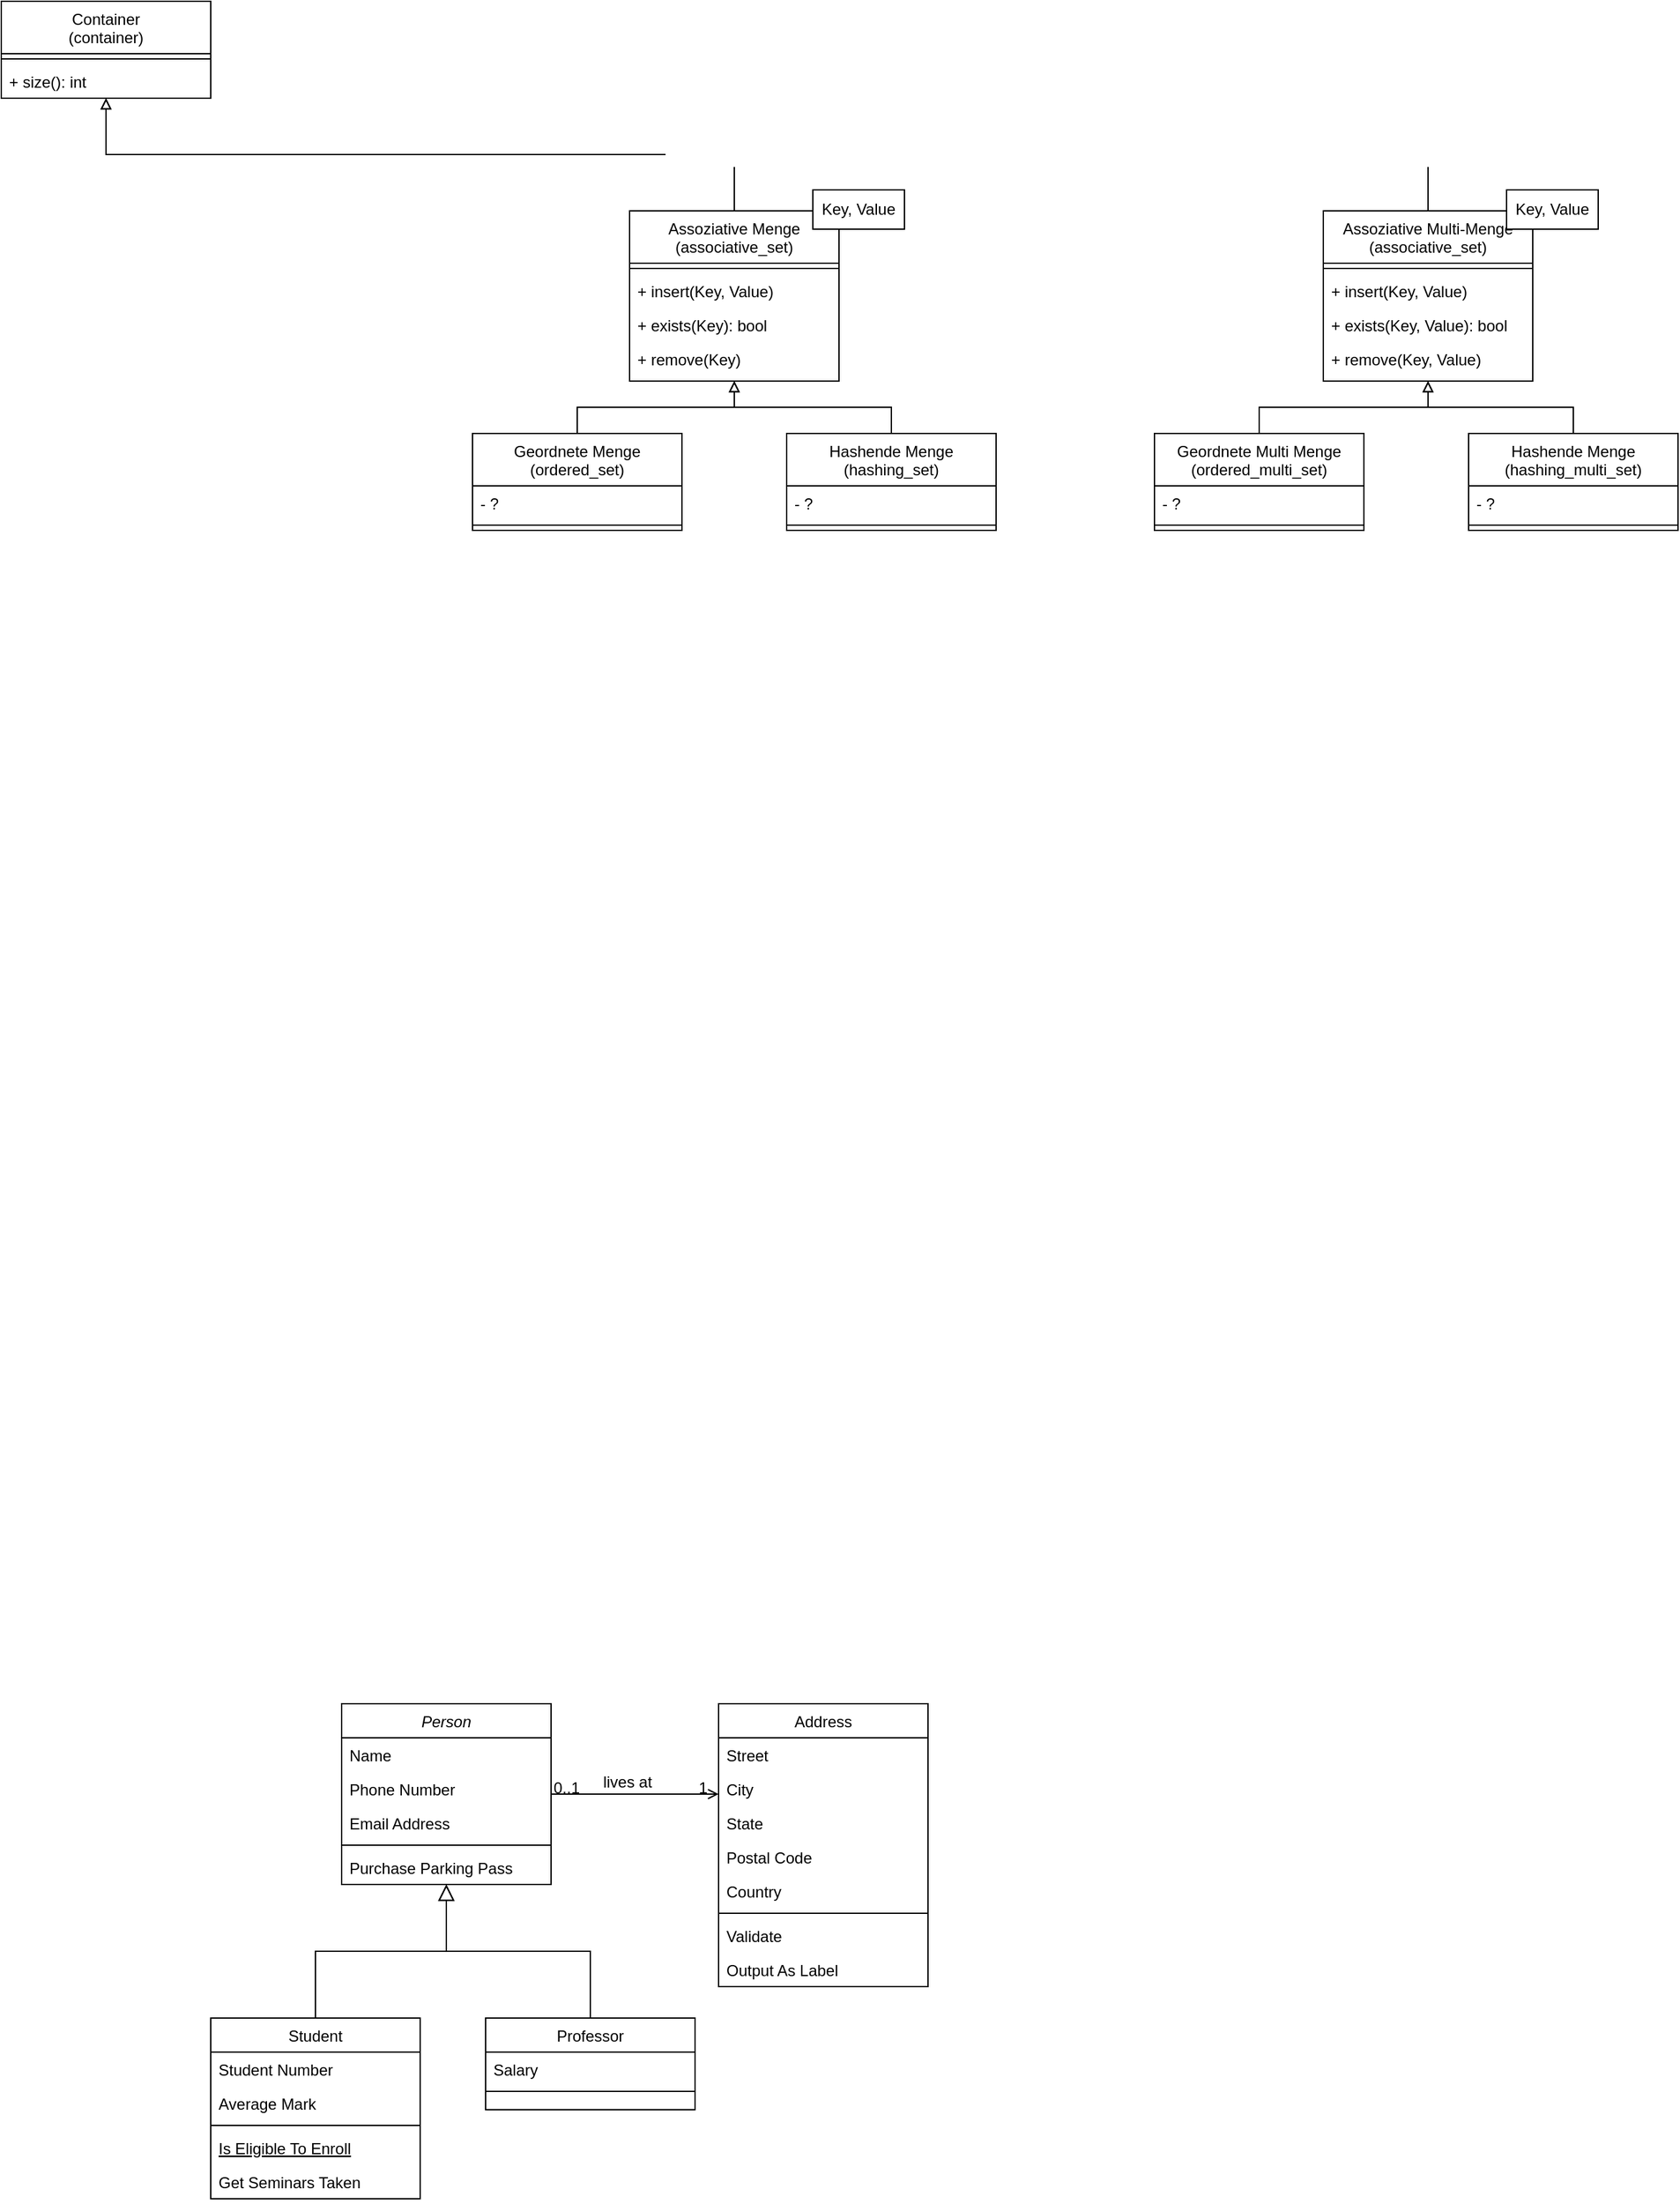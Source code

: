 <mxfile version="26.2.3">
  <diagram name="Seite-1" id="-E2PlHW6qRWu6-0ZBv54">
    <mxGraphModel dx="3309" dy="2206" grid="1" gridSize="10" guides="1" tooltips="1" connect="1" arrows="1" fold="1" page="1" pageScale="1" pageWidth="827" pageHeight="1169" math="0" shadow="0">
      <root>
        <mxCell id="0" />
        <mxCell id="1" parent="0" />
        <mxCell id="7Yme9KQCjncKX-r6_u9J-100" style="edgeStyle=orthogonalEdgeStyle;rounded=0;orthogonalLoop=1;jettySize=auto;html=1;exitX=0.5;exitY=1;exitDx=0;exitDy=0;startArrow=block;startFill=0;endArrow=none;" edge="1" parent="1" source="7Yme9KQCjncKX-r6_u9J-17" target="7Yme9KQCjncKX-r6_u9J-80">
          <mxGeometry relative="1" as="geometry" />
        </mxCell>
        <mxCell id="7Yme9KQCjncKX-r6_u9J-101" style="edgeStyle=orthogonalEdgeStyle;rounded=0;orthogonalLoop=1;jettySize=auto;html=1;exitX=0.5;exitY=1;exitDx=0;exitDy=0;entryX=0.5;entryY=0;entryDx=0;entryDy=0;endArrow=none;startFill=0;startArrow=block;" edge="1" parent="1" source="7Yme9KQCjncKX-r6_u9J-17" target="7Yme9KQCjncKX-r6_u9J-89">
          <mxGeometry relative="1" as="geometry">
            <mxPoint x="2060" y="157" as="targetPoint" />
          </mxGeometry>
        </mxCell>
        <mxCell id="7Yme9KQCjncKX-r6_u9J-17" value="Container&#xa;(container)" style="swimlane;fontStyle=0;align=center;verticalAlign=top;childLayout=stackLayout;horizontal=1;startSize=40;horizontalStack=0;resizeParent=1;resizeLast=0;collapsible=1;marginBottom=0;rounded=0;shadow=0;strokeWidth=1;" vertex="1" parent="1">
          <mxGeometry x="1600" y="120" width="160" height="74" as="geometry">
            <mxRectangle x="1780" y="130" width="160" height="26" as="alternateBounds" />
          </mxGeometry>
        </mxCell>
        <mxCell id="7Yme9KQCjncKX-r6_u9J-21" value="" style="line;html=1;strokeWidth=1;align=left;verticalAlign=middle;spacingTop=-1;spacingLeft=3;spacingRight=3;rotatable=0;labelPosition=right;points=[];portConstraint=eastwest;" vertex="1" parent="7Yme9KQCjncKX-r6_u9J-17">
          <mxGeometry y="40" width="160" height="8" as="geometry" />
        </mxCell>
        <mxCell id="7Yme9KQCjncKX-r6_u9J-22" value="+ size(): int" style="text;align=left;verticalAlign=top;spacingLeft=4;spacingRight=4;overflow=hidden;rotatable=0;points=[[0,0.5],[1,0.5]];portConstraint=eastwest;" vertex="1" parent="7Yme9KQCjncKX-r6_u9J-17">
          <mxGeometry y="48" width="160" height="26" as="geometry" />
        </mxCell>
        <mxCell id="7Yme9KQCjncKX-r6_u9J-47" value="Person" style="swimlane;fontStyle=2;align=center;verticalAlign=top;childLayout=stackLayout;horizontal=1;startSize=26;horizontalStack=0;resizeParent=1;resizeLast=0;collapsible=1;marginBottom=0;rounded=0;shadow=0;strokeWidth=1;" vertex="1" parent="1">
          <mxGeometry x="1860" y="1420" width="160" height="138" as="geometry">
            <mxRectangle x="230" y="140" width="160" height="26" as="alternateBounds" />
          </mxGeometry>
        </mxCell>
        <mxCell id="7Yme9KQCjncKX-r6_u9J-48" value="Name" style="text;align=left;verticalAlign=top;spacingLeft=4;spacingRight=4;overflow=hidden;rotatable=0;points=[[0,0.5],[1,0.5]];portConstraint=eastwest;" vertex="1" parent="7Yme9KQCjncKX-r6_u9J-47">
          <mxGeometry y="26" width="160" height="26" as="geometry" />
        </mxCell>
        <mxCell id="7Yme9KQCjncKX-r6_u9J-49" value="Phone Number" style="text;align=left;verticalAlign=top;spacingLeft=4;spacingRight=4;overflow=hidden;rotatable=0;points=[[0,0.5],[1,0.5]];portConstraint=eastwest;rounded=0;shadow=0;html=0;" vertex="1" parent="7Yme9KQCjncKX-r6_u9J-47">
          <mxGeometry y="52" width="160" height="26" as="geometry" />
        </mxCell>
        <mxCell id="7Yme9KQCjncKX-r6_u9J-50" value="Email Address" style="text;align=left;verticalAlign=top;spacingLeft=4;spacingRight=4;overflow=hidden;rotatable=0;points=[[0,0.5],[1,0.5]];portConstraint=eastwest;rounded=0;shadow=0;html=0;" vertex="1" parent="7Yme9KQCjncKX-r6_u9J-47">
          <mxGeometry y="78" width="160" height="26" as="geometry" />
        </mxCell>
        <mxCell id="7Yme9KQCjncKX-r6_u9J-51" value="" style="line;html=1;strokeWidth=1;align=left;verticalAlign=middle;spacingTop=-1;spacingLeft=3;spacingRight=3;rotatable=0;labelPosition=right;points=[];portConstraint=eastwest;" vertex="1" parent="7Yme9KQCjncKX-r6_u9J-47">
          <mxGeometry y="104" width="160" height="8" as="geometry" />
        </mxCell>
        <mxCell id="7Yme9KQCjncKX-r6_u9J-52" value="Purchase Parking Pass" style="text;align=left;verticalAlign=top;spacingLeft=4;spacingRight=4;overflow=hidden;rotatable=0;points=[[0,0.5],[1,0.5]];portConstraint=eastwest;" vertex="1" parent="7Yme9KQCjncKX-r6_u9J-47">
          <mxGeometry y="112" width="160" height="26" as="geometry" />
        </mxCell>
        <mxCell id="7Yme9KQCjncKX-r6_u9J-53" value="Student" style="swimlane;fontStyle=0;align=center;verticalAlign=top;childLayout=stackLayout;horizontal=1;startSize=26;horizontalStack=0;resizeParent=1;resizeLast=0;collapsible=1;marginBottom=0;rounded=0;shadow=0;strokeWidth=1;" vertex="1" parent="1">
          <mxGeometry x="1760" y="1660" width="160" height="138" as="geometry">
            <mxRectangle x="130" y="380" width="160" height="26" as="alternateBounds" />
          </mxGeometry>
        </mxCell>
        <mxCell id="7Yme9KQCjncKX-r6_u9J-54" value="Student Number" style="text;align=left;verticalAlign=top;spacingLeft=4;spacingRight=4;overflow=hidden;rotatable=0;points=[[0,0.5],[1,0.5]];portConstraint=eastwest;" vertex="1" parent="7Yme9KQCjncKX-r6_u9J-53">
          <mxGeometry y="26" width="160" height="26" as="geometry" />
        </mxCell>
        <mxCell id="7Yme9KQCjncKX-r6_u9J-55" value="Average Mark" style="text;align=left;verticalAlign=top;spacingLeft=4;spacingRight=4;overflow=hidden;rotatable=0;points=[[0,0.5],[1,0.5]];portConstraint=eastwest;rounded=0;shadow=0;html=0;" vertex="1" parent="7Yme9KQCjncKX-r6_u9J-53">
          <mxGeometry y="52" width="160" height="26" as="geometry" />
        </mxCell>
        <mxCell id="7Yme9KQCjncKX-r6_u9J-56" value="" style="line;html=1;strokeWidth=1;align=left;verticalAlign=middle;spacingTop=-1;spacingLeft=3;spacingRight=3;rotatable=0;labelPosition=right;points=[];portConstraint=eastwest;" vertex="1" parent="7Yme9KQCjncKX-r6_u9J-53">
          <mxGeometry y="78" width="160" height="8" as="geometry" />
        </mxCell>
        <mxCell id="7Yme9KQCjncKX-r6_u9J-57" value="Is Eligible To Enroll" style="text;align=left;verticalAlign=top;spacingLeft=4;spacingRight=4;overflow=hidden;rotatable=0;points=[[0,0.5],[1,0.5]];portConstraint=eastwest;fontStyle=4" vertex="1" parent="7Yme9KQCjncKX-r6_u9J-53">
          <mxGeometry y="86" width="160" height="26" as="geometry" />
        </mxCell>
        <mxCell id="7Yme9KQCjncKX-r6_u9J-58" value="Get Seminars Taken" style="text;align=left;verticalAlign=top;spacingLeft=4;spacingRight=4;overflow=hidden;rotatable=0;points=[[0,0.5],[1,0.5]];portConstraint=eastwest;" vertex="1" parent="7Yme9KQCjncKX-r6_u9J-53">
          <mxGeometry y="112" width="160" height="26" as="geometry" />
        </mxCell>
        <mxCell id="7Yme9KQCjncKX-r6_u9J-59" value="" style="endArrow=block;endSize=10;endFill=0;shadow=0;strokeWidth=1;rounded=0;curved=0;edgeStyle=elbowEdgeStyle;elbow=vertical;" edge="1" parent="1" source="7Yme9KQCjncKX-r6_u9J-53" target="7Yme9KQCjncKX-r6_u9J-47">
          <mxGeometry width="160" relative="1" as="geometry">
            <mxPoint x="1840" y="1503" as="sourcePoint" />
            <mxPoint x="1840" y="1503" as="targetPoint" />
          </mxGeometry>
        </mxCell>
        <mxCell id="7Yme9KQCjncKX-r6_u9J-60" value="Professor" style="swimlane;fontStyle=0;align=center;verticalAlign=top;childLayout=stackLayout;horizontal=1;startSize=26;horizontalStack=0;resizeParent=1;resizeLast=0;collapsible=1;marginBottom=0;rounded=0;shadow=0;strokeWidth=1;" vertex="1" parent="1">
          <mxGeometry x="1970" y="1660" width="160" height="70" as="geometry">
            <mxRectangle x="340" y="380" width="170" height="26" as="alternateBounds" />
          </mxGeometry>
        </mxCell>
        <mxCell id="7Yme9KQCjncKX-r6_u9J-61" value="Salary" style="text;align=left;verticalAlign=top;spacingLeft=4;spacingRight=4;overflow=hidden;rotatable=0;points=[[0,0.5],[1,0.5]];portConstraint=eastwest;" vertex="1" parent="7Yme9KQCjncKX-r6_u9J-60">
          <mxGeometry y="26" width="160" height="26" as="geometry" />
        </mxCell>
        <mxCell id="7Yme9KQCjncKX-r6_u9J-62" value="" style="line;html=1;strokeWidth=1;align=left;verticalAlign=middle;spacingTop=-1;spacingLeft=3;spacingRight=3;rotatable=0;labelPosition=right;points=[];portConstraint=eastwest;" vertex="1" parent="7Yme9KQCjncKX-r6_u9J-60">
          <mxGeometry y="52" width="160" height="8" as="geometry" />
        </mxCell>
        <mxCell id="7Yme9KQCjncKX-r6_u9J-63" value="" style="endArrow=block;endSize=10;endFill=0;shadow=0;strokeWidth=1;rounded=0;curved=0;edgeStyle=elbowEdgeStyle;elbow=vertical;" edge="1" parent="1" source="7Yme9KQCjncKX-r6_u9J-60" target="7Yme9KQCjncKX-r6_u9J-47">
          <mxGeometry width="160" relative="1" as="geometry">
            <mxPoint x="1850" y="1673" as="sourcePoint" />
            <mxPoint x="1950" y="1571" as="targetPoint" />
          </mxGeometry>
        </mxCell>
        <mxCell id="7Yme9KQCjncKX-r6_u9J-64" value="Address" style="swimlane;fontStyle=0;align=center;verticalAlign=top;childLayout=stackLayout;horizontal=1;startSize=26;horizontalStack=0;resizeParent=1;resizeLast=0;collapsible=1;marginBottom=0;rounded=0;shadow=0;strokeWidth=1;" vertex="1" parent="1">
          <mxGeometry x="2148" y="1420" width="160" height="216" as="geometry">
            <mxRectangle x="550" y="140" width="160" height="26" as="alternateBounds" />
          </mxGeometry>
        </mxCell>
        <mxCell id="7Yme9KQCjncKX-r6_u9J-65" value="Street" style="text;align=left;verticalAlign=top;spacingLeft=4;spacingRight=4;overflow=hidden;rotatable=0;points=[[0,0.5],[1,0.5]];portConstraint=eastwest;" vertex="1" parent="7Yme9KQCjncKX-r6_u9J-64">
          <mxGeometry y="26" width="160" height="26" as="geometry" />
        </mxCell>
        <mxCell id="7Yme9KQCjncKX-r6_u9J-66" value="City" style="text;align=left;verticalAlign=top;spacingLeft=4;spacingRight=4;overflow=hidden;rotatable=0;points=[[0,0.5],[1,0.5]];portConstraint=eastwest;rounded=0;shadow=0;html=0;" vertex="1" parent="7Yme9KQCjncKX-r6_u9J-64">
          <mxGeometry y="52" width="160" height="26" as="geometry" />
        </mxCell>
        <mxCell id="7Yme9KQCjncKX-r6_u9J-67" value="State" style="text;align=left;verticalAlign=top;spacingLeft=4;spacingRight=4;overflow=hidden;rotatable=0;points=[[0,0.5],[1,0.5]];portConstraint=eastwest;rounded=0;shadow=0;html=0;" vertex="1" parent="7Yme9KQCjncKX-r6_u9J-64">
          <mxGeometry y="78" width="160" height="26" as="geometry" />
        </mxCell>
        <mxCell id="7Yme9KQCjncKX-r6_u9J-68" value="Postal Code" style="text;align=left;verticalAlign=top;spacingLeft=4;spacingRight=4;overflow=hidden;rotatable=0;points=[[0,0.5],[1,0.5]];portConstraint=eastwest;rounded=0;shadow=0;html=0;" vertex="1" parent="7Yme9KQCjncKX-r6_u9J-64">
          <mxGeometry y="104" width="160" height="26" as="geometry" />
        </mxCell>
        <mxCell id="7Yme9KQCjncKX-r6_u9J-69" value="Country" style="text;align=left;verticalAlign=top;spacingLeft=4;spacingRight=4;overflow=hidden;rotatable=0;points=[[0,0.5],[1,0.5]];portConstraint=eastwest;rounded=0;shadow=0;html=0;" vertex="1" parent="7Yme9KQCjncKX-r6_u9J-64">
          <mxGeometry y="130" width="160" height="26" as="geometry" />
        </mxCell>
        <mxCell id="7Yme9KQCjncKX-r6_u9J-70" value="" style="line;html=1;strokeWidth=1;align=left;verticalAlign=middle;spacingTop=-1;spacingLeft=3;spacingRight=3;rotatable=0;labelPosition=right;points=[];portConstraint=eastwest;" vertex="1" parent="7Yme9KQCjncKX-r6_u9J-64">
          <mxGeometry y="156" width="160" height="8" as="geometry" />
        </mxCell>
        <mxCell id="7Yme9KQCjncKX-r6_u9J-71" value="Validate" style="text;align=left;verticalAlign=top;spacingLeft=4;spacingRight=4;overflow=hidden;rotatable=0;points=[[0,0.5],[1,0.5]];portConstraint=eastwest;" vertex="1" parent="7Yme9KQCjncKX-r6_u9J-64">
          <mxGeometry y="164" width="160" height="26" as="geometry" />
        </mxCell>
        <mxCell id="7Yme9KQCjncKX-r6_u9J-72" value="Output As Label" style="text;align=left;verticalAlign=top;spacingLeft=4;spacingRight=4;overflow=hidden;rotatable=0;points=[[0,0.5],[1,0.5]];portConstraint=eastwest;" vertex="1" parent="7Yme9KQCjncKX-r6_u9J-64">
          <mxGeometry y="190" width="160" height="26" as="geometry" />
        </mxCell>
        <mxCell id="7Yme9KQCjncKX-r6_u9J-73" value="" style="endArrow=open;shadow=0;strokeWidth=1;rounded=0;curved=0;endFill=1;edgeStyle=elbowEdgeStyle;elbow=vertical;" edge="1" parent="1" source="7Yme9KQCjncKX-r6_u9J-47" target="7Yme9KQCjncKX-r6_u9J-64">
          <mxGeometry x="0.5" y="41" relative="1" as="geometry">
            <mxPoint x="2020" y="1492" as="sourcePoint" />
            <mxPoint x="2180" y="1492" as="targetPoint" />
            <mxPoint x="-40" y="32" as="offset" />
          </mxGeometry>
        </mxCell>
        <mxCell id="7Yme9KQCjncKX-r6_u9J-74" value="0..1" style="resizable=0;align=left;verticalAlign=bottom;labelBackgroundColor=none;fontSize=12;" connectable="0" vertex="1" parent="7Yme9KQCjncKX-r6_u9J-73">
          <mxGeometry x="-1" relative="1" as="geometry">
            <mxPoint y="4" as="offset" />
          </mxGeometry>
        </mxCell>
        <mxCell id="7Yme9KQCjncKX-r6_u9J-75" value="1" style="resizable=0;align=right;verticalAlign=bottom;labelBackgroundColor=none;fontSize=12;" connectable="0" vertex="1" parent="7Yme9KQCjncKX-r6_u9J-73">
          <mxGeometry x="1" relative="1" as="geometry">
            <mxPoint x="-7" y="4" as="offset" />
          </mxGeometry>
        </mxCell>
        <mxCell id="7Yme9KQCjncKX-r6_u9J-76" value="lives at" style="text;html=1;resizable=0;points=[];;align=center;verticalAlign=middle;labelBackgroundColor=none;rounded=0;shadow=0;strokeWidth=1;fontSize=12;" vertex="1" connectable="0" parent="7Yme9KQCjncKX-r6_u9J-73">
          <mxGeometry x="0.5" y="49" relative="1" as="geometry">
            <mxPoint x="-38" y="40" as="offset" />
          </mxGeometry>
        </mxCell>
        <mxCell id="7Yme9KQCjncKX-r6_u9J-116" style="edgeStyle=orthogonalEdgeStyle;rounded=0;orthogonalLoop=1;jettySize=auto;html=1;entryX=0.5;entryY=0;entryDx=0;entryDy=0;startArrow=block;startFill=0;endArrow=none;" edge="1" parent="1" source="7Yme9KQCjncKX-r6_u9J-80" target="7Yme9KQCjncKX-r6_u9J-102">
          <mxGeometry relative="1" as="geometry" />
        </mxCell>
        <mxCell id="7Yme9KQCjncKX-r6_u9J-117" style="edgeStyle=orthogonalEdgeStyle;rounded=0;orthogonalLoop=1;jettySize=auto;html=1;startArrow=block;startFill=0;endArrow=none;" edge="1" parent="1" source="7Yme9KQCjncKX-r6_u9J-80" target="7Yme9KQCjncKX-r6_u9J-113">
          <mxGeometry relative="1" as="geometry" />
        </mxCell>
        <mxCell id="7Yme9KQCjncKX-r6_u9J-80" value="Assoziative Menge&#xa;(associative_set)" style="swimlane;fontStyle=0;align=center;verticalAlign=top;childLayout=stackLayout;horizontal=1;startSize=40;horizontalStack=0;resizeParent=1;resizeLast=0;collapsible=1;marginBottom=0;rounded=0;shadow=0;strokeWidth=1;" vertex="1" parent="1">
          <mxGeometry x="2080" y="280" width="160" height="130" as="geometry">
            <mxRectangle x="1780" y="130" width="160" height="26" as="alternateBounds" />
          </mxGeometry>
        </mxCell>
        <mxCell id="7Yme9KQCjncKX-r6_u9J-81" value="" style="line;html=1;strokeWidth=1;align=left;verticalAlign=middle;spacingTop=-1;spacingLeft=3;spacingRight=3;rotatable=0;labelPosition=right;points=[];portConstraint=eastwest;" vertex="1" parent="7Yme9KQCjncKX-r6_u9J-80">
          <mxGeometry y="40" width="160" height="8" as="geometry" />
        </mxCell>
        <mxCell id="7Yme9KQCjncKX-r6_u9J-86" value="+ insert(Key, Value)" style="text;align=left;verticalAlign=top;spacingLeft=4;spacingRight=4;overflow=hidden;rotatable=0;points=[[0,0.5],[1,0.5]];portConstraint=eastwest;" vertex="1" parent="7Yme9KQCjncKX-r6_u9J-80">
          <mxGeometry y="48" width="160" height="26" as="geometry" />
        </mxCell>
        <mxCell id="7Yme9KQCjncKX-r6_u9J-87" value="+ exists(Key): bool" style="text;align=left;verticalAlign=top;spacingLeft=4;spacingRight=4;overflow=hidden;rotatable=0;points=[[0,0.5],[1,0.5]];portConstraint=eastwest;" vertex="1" parent="7Yme9KQCjncKX-r6_u9J-80">
          <mxGeometry y="74" width="160" height="26" as="geometry" />
        </mxCell>
        <mxCell id="7Yme9KQCjncKX-r6_u9J-82" value="+ remove(Key)" style="text;align=left;verticalAlign=top;spacingLeft=4;spacingRight=4;overflow=hidden;rotatable=0;points=[[0,0.5],[1,0.5]];portConstraint=eastwest;" vertex="1" parent="7Yme9KQCjncKX-r6_u9J-80">
          <mxGeometry y="100" width="160" height="30" as="geometry" />
        </mxCell>
        <mxCell id="7Yme9KQCjncKX-r6_u9J-88" value="Key, Value" style="rounded=0;whiteSpace=wrap;html=1;" vertex="1" parent="1">
          <mxGeometry x="2220" y="264" width="70" height="30" as="geometry" />
        </mxCell>
        <mxCell id="7Yme9KQCjncKX-r6_u9J-126" style="edgeStyle=orthogonalEdgeStyle;rounded=0;orthogonalLoop=1;jettySize=auto;html=1;entryX=0.5;entryY=0;entryDx=0;entryDy=0;startArrow=block;startFill=0;endArrow=none;" edge="1" parent="1" source="7Yme9KQCjncKX-r6_u9J-89" target="7Yme9KQCjncKX-r6_u9J-120">
          <mxGeometry relative="1" as="geometry" />
        </mxCell>
        <mxCell id="7Yme9KQCjncKX-r6_u9J-127" style="edgeStyle=orthogonalEdgeStyle;rounded=0;orthogonalLoop=1;jettySize=auto;html=1;entryX=0.5;entryY=0;entryDx=0;entryDy=0;startArrow=block;startFill=0;endArrow=none;" edge="1" parent="1" source="7Yme9KQCjncKX-r6_u9J-89" target="7Yme9KQCjncKX-r6_u9J-123">
          <mxGeometry relative="1" as="geometry" />
        </mxCell>
        <mxCell id="7Yme9KQCjncKX-r6_u9J-89" value="Assoziative Multi-Menge&#xa;(associative_set)" style="swimlane;fontStyle=0;align=center;verticalAlign=top;childLayout=stackLayout;horizontal=1;startSize=40;horizontalStack=0;resizeParent=1;resizeLast=0;collapsible=1;marginBottom=0;rounded=0;shadow=0;strokeWidth=1;" vertex="1" parent="1">
          <mxGeometry x="2610" y="280" width="160" height="130" as="geometry">
            <mxRectangle x="1780" y="130" width="160" height="26" as="alternateBounds" />
          </mxGeometry>
        </mxCell>
        <mxCell id="7Yme9KQCjncKX-r6_u9J-90" value="" style="line;html=1;strokeWidth=1;align=left;verticalAlign=middle;spacingTop=-1;spacingLeft=3;spacingRight=3;rotatable=0;labelPosition=right;points=[];portConstraint=eastwest;" vertex="1" parent="7Yme9KQCjncKX-r6_u9J-89">
          <mxGeometry y="40" width="160" height="8" as="geometry" />
        </mxCell>
        <mxCell id="7Yme9KQCjncKX-r6_u9J-91" value="+ insert(Key, Value)" style="text;align=left;verticalAlign=top;spacingLeft=4;spacingRight=4;overflow=hidden;rotatable=0;points=[[0,0.5],[1,0.5]];portConstraint=eastwest;" vertex="1" parent="7Yme9KQCjncKX-r6_u9J-89">
          <mxGeometry y="48" width="160" height="26" as="geometry" />
        </mxCell>
        <mxCell id="7Yme9KQCjncKX-r6_u9J-92" value="+ exists(Key, Value): bool" style="text;align=left;verticalAlign=top;spacingLeft=4;spacingRight=4;overflow=hidden;rotatable=0;points=[[0,0.5],[1,0.5]];portConstraint=eastwest;" vertex="1" parent="7Yme9KQCjncKX-r6_u9J-89">
          <mxGeometry y="74" width="160" height="26" as="geometry" />
        </mxCell>
        <mxCell id="7Yme9KQCjncKX-r6_u9J-93" value="+ remove(Key, Value)" style="text;align=left;verticalAlign=top;spacingLeft=4;spacingRight=4;overflow=hidden;rotatable=0;points=[[0,0.5],[1,0.5]];portConstraint=eastwest;" vertex="1" parent="7Yme9KQCjncKX-r6_u9J-89">
          <mxGeometry y="100" width="160" height="30" as="geometry" />
        </mxCell>
        <mxCell id="7Yme9KQCjncKX-r6_u9J-94" value="Key, Value" style="rounded=0;whiteSpace=wrap;html=1;" vertex="1" parent="1">
          <mxGeometry x="2750" y="264" width="70" height="30" as="geometry" />
        </mxCell>
        <mxCell id="7Yme9KQCjncKX-r6_u9J-102" value="Geordnete Menge&#xa;(ordered_set)" style="swimlane;fontStyle=0;align=center;verticalAlign=top;childLayout=stackLayout;horizontal=1;startSize=40;horizontalStack=0;resizeParent=1;resizeLast=0;collapsible=1;marginBottom=0;rounded=0;shadow=0;strokeWidth=1;" vertex="1" parent="1">
          <mxGeometry x="1960" y="450" width="160" height="74" as="geometry">
            <mxRectangle x="1780" y="130" width="160" height="26" as="alternateBounds" />
          </mxGeometry>
        </mxCell>
        <mxCell id="7Yme9KQCjncKX-r6_u9J-112" value="- ?" style="text;align=left;verticalAlign=top;spacingLeft=4;spacingRight=4;overflow=hidden;rotatable=0;points=[[0,0.5],[1,0.5]];portConstraint=eastwest;" vertex="1" parent="7Yme9KQCjncKX-r6_u9J-102">
          <mxGeometry y="40" width="160" height="26" as="geometry" />
        </mxCell>
        <mxCell id="7Yme9KQCjncKX-r6_u9J-103" value="" style="line;html=1;strokeWidth=1;align=left;verticalAlign=middle;spacingTop=-1;spacingLeft=3;spacingRight=3;rotatable=0;labelPosition=right;points=[];portConstraint=eastwest;" vertex="1" parent="7Yme9KQCjncKX-r6_u9J-102">
          <mxGeometry y="66" width="160" height="8" as="geometry" />
        </mxCell>
        <mxCell id="7Yme9KQCjncKX-r6_u9J-113" value="Hashende Menge&#xa;(hashing_set)" style="swimlane;fontStyle=0;align=center;verticalAlign=top;childLayout=stackLayout;horizontal=1;startSize=40;horizontalStack=0;resizeParent=1;resizeLast=0;collapsible=1;marginBottom=0;rounded=0;shadow=0;strokeWidth=1;" vertex="1" parent="1">
          <mxGeometry x="2200" y="450" width="160" height="74" as="geometry">
            <mxRectangle x="1780" y="130" width="160" height="26" as="alternateBounds" />
          </mxGeometry>
        </mxCell>
        <mxCell id="7Yme9KQCjncKX-r6_u9J-114" value="- ?" style="text;align=left;verticalAlign=top;spacingLeft=4;spacingRight=4;overflow=hidden;rotatable=0;points=[[0,0.5],[1,0.5]];portConstraint=eastwest;" vertex="1" parent="7Yme9KQCjncKX-r6_u9J-113">
          <mxGeometry y="40" width="160" height="26" as="geometry" />
        </mxCell>
        <mxCell id="7Yme9KQCjncKX-r6_u9J-115" value="" style="line;html=1;strokeWidth=1;align=left;verticalAlign=middle;spacingTop=-1;spacingLeft=3;spacingRight=3;rotatable=0;labelPosition=right;points=[];portConstraint=eastwest;" vertex="1" parent="7Yme9KQCjncKX-r6_u9J-113">
          <mxGeometry y="66" width="160" height="8" as="geometry" />
        </mxCell>
        <mxCell id="7Yme9KQCjncKX-r6_u9J-120" value="Geordnete Multi Menge&#xa;(ordered_multi_set)" style="swimlane;fontStyle=0;align=center;verticalAlign=top;childLayout=stackLayout;horizontal=1;startSize=40;horizontalStack=0;resizeParent=1;resizeLast=0;collapsible=1;marginBottom=0;rounded=0;shadow=0;strokeWidth=1;" vertex="1" parent="1">
          <mxGeometry x="2481" y="450" width="160" height="74" as="geometry">
            <mxRectangle x="1780" y="130" width="160" height="26" as="alternateBounds" />
          </mxGeometry>
        </mxCell>
        <mxCell id="7Yme9KQCjncKX-r6_u9J-121" value="- ?" style="text;align=left;verticalAlign=top;spacingLeft=4;spacingRight=4;overflow=hidden;rotatable=0;points=[[0,0.5],[1,0.5]];portConstraint=eastwest;" vertex="1" parent="7Yme9KQCjncKX-r6_u9J-120">
          <mxGeometry y="40" width="160" height="26" as="geometry" />
        </mxCell>
        <mxCell id="7Yme9KQCjncKX-r6_u9J-122" value="" style="line;html=1;strokeWidth=1;align=left;verticalAlign=middle;spacingTop=-1;spacingLeft=3;spacingRight=3;rotatable=0;labelPosition=right;points=[];portConstraint=eastwest;" vertex="1" parent="7Yme9KQCjncKX-r6_u9J-120">
          <mxGeometry y="66" width="160" height="8" as="geometry" />
        </mxCell>
        <mxCell id="7Yme9KQCjncKX-r6_u9J-123" value="Hashende Menge&#xa;(hashing_multi_set)" style="swimlane;fontStyle=0;align=center;verticalAlign=top;childLayout=stackLayout;horizontal=1;startSize=40;horizontalStack=0;resizeParent=1;resizeLast=0;collapsible=1;marginBottom=0;rounded=0;shadow=0;strokeWidth=1;" vertex="1" parent="1">
          <mxGeometry x="2721" y="450" width="160" height="74" as="geometry">
            <mxRectangle x="1780" y="130" width="160" height="26" as="alternateBounds" />
          </mxGeometry>
        </mxCell>
        <mxCell id="7Yme9KQCjncKX-r6_u9J-124" value="- ?" style="text;align=left;verticalAlign=top;spacingLeft=4;spacingRight=4;overflow=hidden;rotatable=0;points=[[0,0.5],[1,0.5]];portConstraint=eastwest;" vertex="1" parent="7Yme9KQCjncKX-r6_u9J-123">
          <mxGeometry y="40" width="160" height="26" as="geometry" />
        </mxCell>
        <mxCell id="7Yme9KQCjncKX-r6_u9J-125" value="" style="line;html=1;strokeWidth=1;align=left;verticalAlign=middle;spacingTop=-1;spacingLeft=3;spacingRight=3;rotatable=0;labelPosition=right;points=[];portConstraint=eastwest;" vertex="1" parent="7Yme9KQCjncKX-r6_u9J-123">
          <mxGeometry y="66" width="160" height="8" as="geometry" />
        </mxCell>
      </root>
    </mxGraphModel>
  </diagram>
</mxfile>
